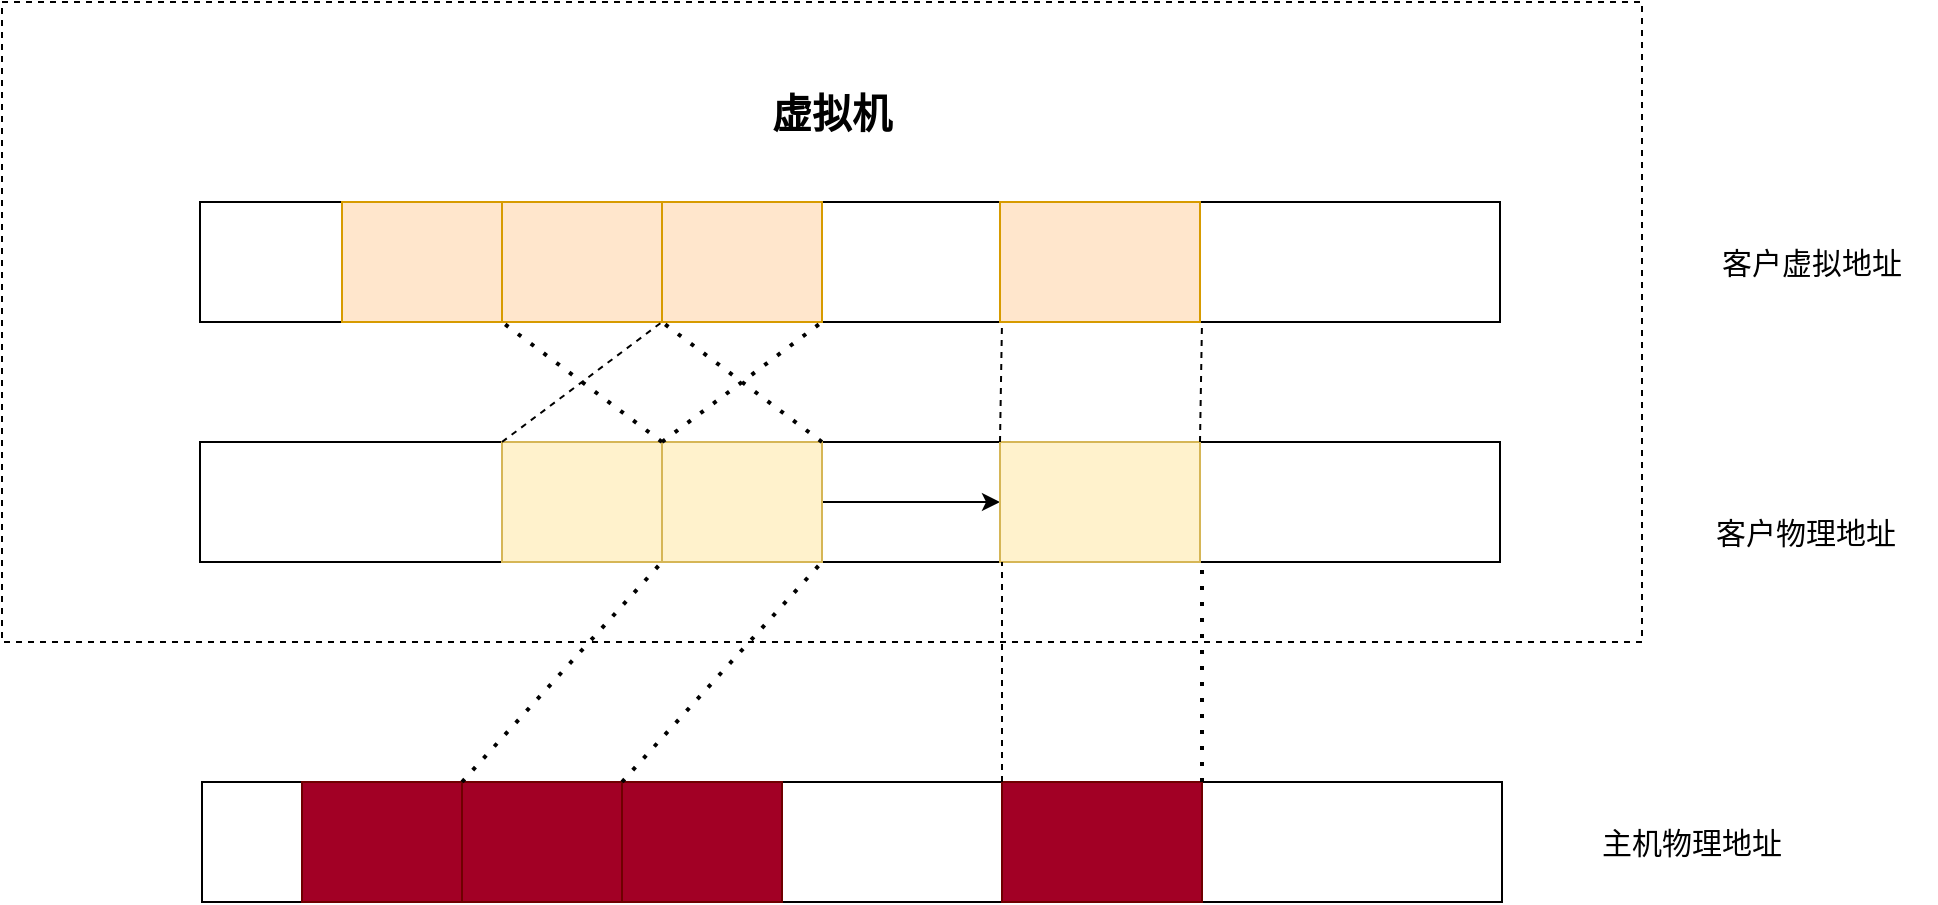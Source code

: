 <mxfile version="21.2.1" type="device">
  <diagram name="第 1 页" id="1UgGgBeAoexl4WFzEJR2">
    <mxGraphModel dx="1837" dy="761" grid="1" gridSize="10" guides="1" tooltips="1" connect="1" arrows="1" fold="1" page="1" pageScale="1" pageWidth="827" pageHeight="1169" math="0" shadow="0">
      <root>
        <mxCell id="0" />
        <mxCell id="1" parent="0" />
        <mxCell id="ooYCGtG0dEn262tedHPN-1" value="" style="rounded=0;whiteSpace=wrap;html=1;" vertex="1" parent="1">
          <mxGeometry x="90" y="470" width="650" height="60" as="geometry" />
        </mxCell>
        <mxCell id="ooYCGtG0dEn262tedHPN-2" value="" style="rounded=0;whiteSpace=wrap;html=1;fillColor=#a20025;strokeColor=#6F0000;fontColor=#ffffff;" vertex="1" parent="1">
          <mxGeometry x="140" y="470" width="80" height="60" as="geometry" />
        </mxCell>
        <mxCell id="ooYCGtG0dEn262tedHPN-3" value="" style="rounded=0;whiteSpace=wrap;html=1;fillColor=#a20025;fontColor=#ffffff;strokeColor=#6F0000;" vertex="1" parent="1">
          <mxGeometry x="220" y="470" width="80" height="60" as="geometry" />
        </mxCell>
        <mxCell id="ooYCGtG0dEn262tedHPN-4" value="" style="rounded=0;whiteSpace=wrap;html=1;fillColor=#a20025;fontColor=#ffffff;strokeColor=#6F0000;" vertex="1" parent="1">
          <mxGeometry x="300" y="470" width="80" height="60" as="geometry" />
        </mxCell>
        <mxCell id="ooYCGtG0dEn262tedHPN-5" value="" style="rounded=0;whiteSpace=wrap;html=1;fillColor=#a20025;fontColor=#ffffff;strokeColor=#6F0000;" vertex="1" parent="1">
          <mxGeometry x="490" y="470" width="100" height="60" as="geometry" />
        </mxCell>
        <mxCell id="ooYCGtG0dEn262tedHPN-6" value="" style="rounded=0;whiteSpace=wrap;html=1;dashed=1;" vertex="1" parent="1">
          <mxGeometry x="-10" y="80" width="820" height="320" as="geometry" />
        </mxCell>
        <mxCell id="ooYCGtG0dEn262tedHPN-7" value="" style="rounded=0;whiteSpace=wrap;html=1;" vertex="1" parent="1">
          <mxGeometry x="89" y="300" width="650" height="60" as="geometry" />
        </mxCell>
        <mxCell id="ooYCGtG0dEn262tedHPN-8" value="" style="rounded=0;whiteSpace=wrap;html=1;fillColor=#fff2cc;strokeColor=#d6b656;" vertex="1" parent="1">
          <mxGeometry x="240" y="300" width="80" height="60" as="geometry" />
        </mxCell>
        <mxCell id="ooYCGtG0dEn262tedHPN-12" value="" style="edgeStyle=orthogonalEdgeStyle;rounded=0;orthogonalLoop=1;jettySize=auto;html=1;" edge="1" parent="1" source="ooYCGtG0dEn262tedHPN-9" target="ooYCGtG0dEn262tedHPN-11">
          <mxGeometry relative="1" as="geometry" />
        </mxCell>
        <mxCell id="ooYCGtG0dEn262tedHPN-9" value="" style="rounded=0;whiteSpace=wrap;html=1;fillColor=#fff2cc;strokeColor=#d6b656;" vertex="1" parent="1">
          <mxGeometry x="320" y="300" width="80" height="60" as="geometry" />
        </mxCell>
        <mxCell id="ooYCGtG0dEn262tedHPN-11" value="" style="rounded=0;whiteSpace=wrap;html=1;fillColor=#fff2cc;strokeColor=#d6b656;" vertex="1" parent="1">
          <mxGeometry x="489" y="300" width="100" height="60" as="geometry" />
        </mxCell>
        <mxCell id="ooYCGtG0dEn262tedHPN-13" value="" style="endArrow=none;dashed=1;html=1;dashPattern=1 3;strokeWidth=2;rounded=0;exitX=0;exitY=0;exitDx=0;exitDy=0;" edge="1" parent="1" source="ooYCGtG0dEn262tedHPN-3">
          <mxGeometry width="50" height="50" relative="1" as="geometry">
            <mxPoint x="270" y="410" as="sourcePoint" />
            <mxPoint x="320" y="360" as="targetPoint" />
          </mxGeometry>
        </mxCell>
        <mxCell id="ooYCGtG0dEn262tedHPN-14" value="" style="endArrow=none;dashed=1;html=1;dashPattern=1 3;strokeWidth=2;rounded=0;exitX=0;exitY=0;exitDx=0;exitDy=0;" edge="1" parent="1">
          <mxGeometry width="50" height="50" relative="1" as="geometry">
            <mxPoint x="300" y="470" as="sourcePoint" />
            <mxPoint x="400" y="360" as="targetPoint" />
          </mxGeometry>
        </mxCell>
        <mxCell id="ooYCGtG0dEn262tedHPN-15" value="" style="rounded=0;whiteSpace=wrap;html=1;" vertex="1" parent="1">
          <mxGeometry x="89" y="180" width="650" height="60" as="geometry" />
        </mxCell>
        <mxCell id="ooYCGtG0dEn262tedHPN-16" value="" style="rounded=0;whiteSpace=wrap;html=1;fillColor=#ffe6cc;strokeColor=#d79b00;" vertex="1" parent="1">
          <mxGeometry x="160" y="180" width="80" height="60" as="geometry" />
        </mxCell>
        <mxCell id="ooYCGtG0dEn262tedHPN-17" value="" style="rounded=0;whiteSpace=wrap;html=1;fillColor=#ffe6cc;strokeColor=#d79b00;" vertex="1" parent="1">
          <mxGeometry x="240" y="180" width="80" height="60" as="geometry" />
        </mxCell>
        <mxCell id="ooYCGtG0dEn262tedHPN-18" value="" style="rounded=0;whiteSpace=wrap;html=1;fillColor=#ffe6cc;strokeColor=#d79b00;" vertex="1" parent="1">
          <mxGeometry x="320" y="180" width="80" height="60" as="geometry" />
        </mxCell>
        <mxCell id="ooYCGtG0dEn262tedHPN-19" value="" style="rounded=0;whiteSpace=wrap;html=1;fillColor=#ffe6cc;strokeColor=#d79b00;" vertex="1" parent="1">
          <mxGeometry x="489" y="180" width="100" height="60" as="geometry" />
        </mxCell>
        <mxCell id="ooYCGtG0dEn262tedHPN-20" value="" style="endArrow=none;dashed=1;html=1;rounded=0;exitX=0;exitY=0;exitDx=0;exitDy=0;" edge="1" parent="1" source="ooYCGtG0dEn262tedHPN-5">
          <mxGeometry width="50" height="50" relative="1" as="geometry">
            <mxPoint x="440" y="410" as="sourcePoint" />
            <mxPoint x="490" y="360" as="targetPoint" />
          </mxGeometry>
        </mxCell>
        <mxCell id="ooYCGtG0dEn262tedHPN-21" value="" style="endArrow=none;dashed=1;html=1;dashPattern=1 3;strokeWidth=2;rounded=0;exitX=1;exitY=0;exitDx=0;exitDy=0;" edge="1" parent="1" source="ooYCGtG0dEn262tedHPN-5">
          <mxGeometry width="50" height="50" relative="1" as="geometry">
            <mxPoint x="540" y="410" as="sourcePoint" />
            <mxPoint x="590" y="360" as="targetPoint" />
          </mxGeometry>
        </mxCell>
        <mxCell id="ooYCGtG0dEn262tedHPN-22" value="" style="endArrow=none;dashed=1;html=1;rounded=0;exitX=0;exitY=0;exitDx=0;exitDy=0;" edge="1" parent="1" source="ooYCGtG0dEn262tedHPN-8">
          <mxGeometry width="50" height="50" relative="1" as="geometry">
            <mxPoint x="270" y="290" as="sourcePoint" />
            <mxPoint x="320" y="240" as="targetPoint" />
          </mxGeometry>
        </mxCell>
        <mxCell id="ooYCGtG0dEn262tedHPN-23" value="" style="endArrow=none;dashed=1;html=1;dashPattern=1 3;strokeWidth=2;rounded=0;exitX=1;exitY=0;exitDx=0;exitDy=0;" edge="1" parent="1" source="ooYCGtG0dEn262tedHPN-8">
          <mxGeometry width="50" height="50" relative="1" as="geometry">
            <mxPoint x="350" y="290" as="sourcePoint" />
            <mxPoint x="400" y="240" as="targetPoint" />
          </mxGeometry>
        </mxCell>
        <mxCell id="ooYCGtG0dEn262tedHPN-24" value="" style="endArrow=none;dashed=1;html=1;dashPattern=1 3;strokeWidth=2;rounded=0;exitX=1;exitY=0;exitDx=0;exitDy=0;" edge="1" parent="1" source="ooYCGtG0dEn262tedHPN-9">
          <mxGeometry width="50" height="50" relative="1" as="geometry">
            <mxPoint x="270" y="290" as="sourcePoint" />
            <mxPoint x="320" y="240" as="targetPoint" />
          </mxGeometry>
        </mxCell>
        <mxCell id="ooYCGtG0dEn262tedHPN-25" value="" style="endArrow=none;dashed=1;html=1;dashPattern=1 3;strokeWidth=2;rounded=0;exitX=1;exitY=0;exitDx=0;exitDy=0;" edge="1" parent="1" source="ooYCGtG0dEn262tedHPN-8">
          <mxGeometry width="50" height="50" relative="1" as="geometry">
            <mxPoint x="190" y="290" as="sourcePoint" />
            <mxPoint x="240" y="240" as="targetPoint" />
          </mxGeometry>
        </mxCell>
        <mxCell id="ooYCGtG0dEn262tedHPN-26" value="" style="endArrow=none;dashed=1;html=1;rounded=0;exitX=0;exitY=0;exitDx=0;exitDy=0;" edge="1" parent="1" source="ooYCGtG0dEn262tedHPN-11">
          <mxGeometry width="50" height="50" relative="1" as="geometry">
            <mxPoint x="440" y="290" as="sourcePoint" />
            <mxPoint x="490" y="240" as="targetPoint" />
          </mxGeometry>
        </mxCell>
        <mxCell id="ooYCGtG0dEn262tedHPN-27" value="" style="endArrow=none;dashed=1;html=1;rounded=0;exitX=1;exitY=0;exitDx=0;exitDy=0;" edge="1" parent="1" source="ooYCGtG0dEn262tedHPN-11">
          <mxGeometry width="50" height="50" relative="1" as="geometry">
            <mxPoint x="540" y="290" as="sourcePoint" />
            <mxPoint x="590" y="240" as="targetPoint" />
          </mxGeometry>
        </mxCell>
        <mxCell id="ooYCGtG0dEn262tedHPN-28" value="&lt;font style=&quot;font-size: 20px;&quot;&gt;&lt;b&gt;虚拟机&lt;/b&gt;&lt;/font&gt;" style="text;html=1;strokeColor=none;fillColor=none;align=center;verticalAlign=middle;whiteSpace=wrap;rounded=0;" vertex="1" parent="1">
          <mxGeometry x="360" y="120" width="90" height="30" as="geometry" />
        </mxCell>
        <mxCell id="ooYCGtG0dEn262tedHPN-29" value="&lt;font style=&quot;font-size: 15px;&quot;&gt;主机物理地址&lt;/font&gt;" style="text;html=1;strokeColor=none;fillColor=none;align=center;verticalAlign=middle;whiteSpace=wrap;rounded=0;" vertex="1" parent="1">
          <mxGeometry x="770" y="485" width="130" height="30" as="geometry" />
        </mxCell>
        <mxCell id="ooYCGtG0dEn262tedHPN-30" value="&lt;font style=&quot;font-size: 15px;&quot;&gt;客户物理地址&lt;/font&gt;" style="text;html=1;strokeColor=none;fillColor=none;align=center;verticalAlign=middle;whiteSpace=wrap;rounded=0;" vertex="1" parent="1">
          <mxGeometry x="827" y="330" width="130" height="30" as="geometry" />
        </mxCell>
        <mxCell id="ooYCGtG0dEn262tedHPN-31" value="&lt;font style=&quot;font-size: 15px;&quot;&gt;客户虚拟地址&lt;/font&gt;" style="text;html=1;strokeColor=none;fillColor=none;align=center;verticalAlign=middle;whiteSpace=wrap;rounded=0;" vertex="1" parent="1">
          <mxGeometry x="840" y="195" width="110" height="30" as="geometry" />
        </mxCell>
      </root>
    </mxGraphModel>
  </diagram>
</mxfile>
